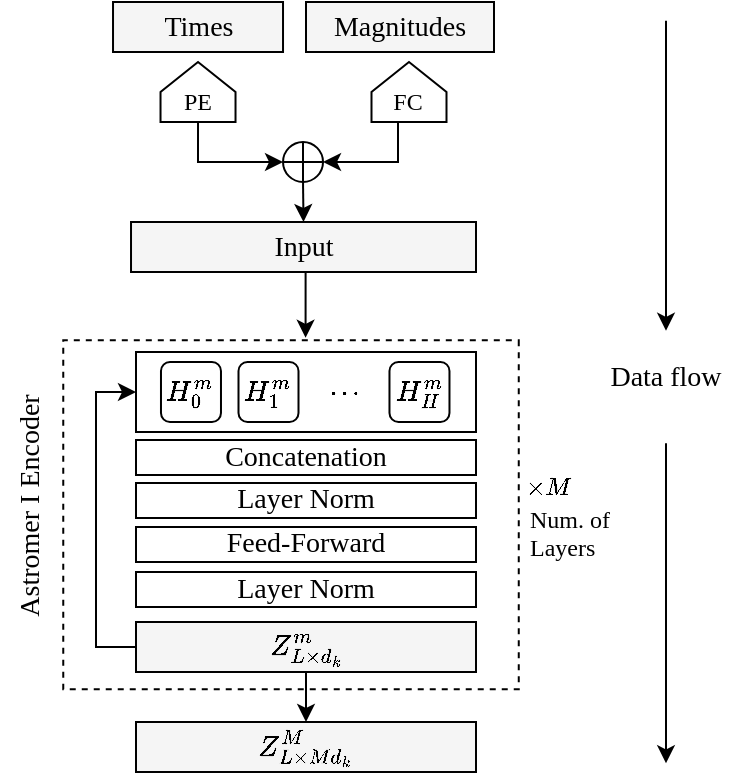 <mxfile version="24.8.0">
  <diagram name="Page-1" id="y4vLvt-76Si4RtkFSOu0">
    <mxGraphModel dx="2286" dy="1814" grid="1" gridSize="10" guides="1" tooltips="1" connect="1" arrows="1" fold="1" page="1" pageScale="1" pageWidth="850" pageHeight="1100" math="1" shadow="0">
      <root>
        <mxCell id="0" />
        <mxCell id="1" parent="0" />
        <mxCell id="vqOgAc8kH5C6fIGknMar-2" value="" style="rounded=0;whiteSpace=wrap;html=1;fillColor=none;dashed=1;rotation=90;" vertex="1" parent="1">
          <mxGeometry x="165.26" y="362.5" width="174.49" height="227.75" as="geometry" />
        </mxCell>
        <mxCell id="vqOgAc8kH5C6fIGknMar-3" value="" style="rounded=0;whiteSpace=wrap;html=1;rotation=90;" vertex="1" parent="1">
          <mxGeometry x="240" y="330" width="40" height="170" as="geometry" />
        </mxCell>
        <mxCell id="vqOgAc8kH5C6fIGknMar-4" value="$$H^m_0$$" style="rounded=1;whiteSpace=wrap;html=1;" vertex="1" parent="1">
          <mxGeometry x="187.49" y="400" width="30" height="30" as="geometry" />
        </mxCell>
        <mxCell id="vqOgAc8kH5C6fIGknMar-5" value="$$H^m_1$$" style="rounded=1;whiteSpace=wrap;html=1;" vertex="1" parent="1">
          <mxGeometry x="226.25" y="400" width="30" height="30" as="geometry" />
        </mxCell>
        <mxCell id="vqOgAc8kH5C6fIGknMar-6" value="$$H^m_H$$" style="rounded=1;whiteSpace=wrap;html=1;" vertex="1" parent="1">
          <mxGeometry x="301.74" y="400" width="30" height="30" as="geometry" />
        </mxCell>
        <mxCell id="vqOgAc8kH5C6fIGknMar-7" value="&lt;font style=&quot;font-size: 14px;&quot; face=&quot;Garamond&quot;&gt;Layer Norm&lt;/font&gt;" style="rounded=0;whiteSpace=wrap;html=1;rotation=0;" vertex="1" parent="1">
          <mxGeometry x="175" y="460.5" width="170" height="17.5" as="geometry" />
        </mxCell>
        <mxCell id="vqOgAc8kH5C6fIGknMar-8" value="&lt;font style=&quot;font-size: 14px;&quot; face=&quot;Garamond&quot;&gt;Astromer I Encoder&lt;/font&gt;" style="text;html=1;strokeColor=none;fillColor=none;align=center;verticalAlign=middle;whiteSpace=wrap;rounded=0;rotation=-90;" vertex="1" parent="1">
          <mxGeometry x="7.49" y="456.5" width="229.5" height="30" as="geometry" />
        </mxCell>
        <mxCell id="vqOgAc8kH5C6fIGknMar-9" value="&lt;font face=&quot;Garamond&quot;&gt;&lt;span style=&quot;font-size: 14px;&quot;&gt;Feed-Forward&lt;/span&gt;&lt;/font&gt;" style="rounded=0;whiteSpace=wrap;html=1;rotation=0;" vertex="1" parent="1">
          <mxGeometry x="175" y="482.5" width="170" height="17.5" as="geometry" />
        </mxCell>
        <mxCell id="vqOgAc8kH5C6fIGknMar-10" value="&lt;font style=&quot;font-size: 14px;&quot; face=&quot;Garamond&quot;&gt;Layer Norm&lt;/font&gt;" style="rounded=0;whiteSpace=wrap;html=1;rotation=0;" vertex="1" parent="1">
          <mxGeometry x="175" y="505" width="170" height="17.5" as="geometry" />
        </mxCell>
        <mxCell id="vqOgAc8kH5C6fIGknMar-11" value="&lt;font style=&quot;font-size: 14px;&quot; face=&quot;Garamond&quot;&gt;Concatenation&lt;/font&gt;" style="rounded=0;whiteSpace=wrap;html=1;rotation=0;" vertex="1" parent="1">
          <mxGeometry x="175" y="439" width="170" height="17.5" as="geometry" />
        </mxCell>
        <mxCell id="vqOgAc8kH5C6fIGknMar-12" value="" style="endArrow=classic;html=1;rounded=0;" edge="1" parent="1">
          <mxGeometry width="50" height="50" relative="1" as="geometry">
            <mxPoint x="440" y="229.38" as="sourcePoint" />
            <mxPoint x="440" y="384.38" as="targetPoint" />
          </mxGeometry>
        </mxCell>
        <mxCell id="vqOgAc8kH5C6fIGknMar-13" value="&lt;font style=&quot;font-size: 14px;&quot; face=&quot;Garamond&quot;&gt;Data flow&lt;/font&gt;" style="text;html=1;strokeColor=none;fillColor=none;align=center;verticalAlign=middle;whiteSpace=wrap;rounded=0;fontSize=14;" vertex="1" parent="1">
          <mxGeometry x="410" y="391.88" width="60" height="30" as="geometry" />
        </mxCell>
        <mxCell id="vqOgAc8kH5C6fIGknMar-14" value="" style="endArrow=classic;html=1;rounded=0;" edge="1" parent="1">
          <mxGeometry width="50" height="50" relative="1" as="geometry">
            <mxPoint x="440" y="440.63" as="sourcePoint" />
            <mxPoint x="440" y="600.63" as="targetPoint" />
          </mxGeometry>
        </mxCell>
        <mxCell id="vqOgAc8kH5C6fIGknMar-15" value="&lt;font style=&quot;font-size: 14px;&quot; face=&quot;Garamond&quot;&gt;Times&lt;/font&gt;" style="rounded=0;whiteSpace=wrap;html=1;rotation=0;fillColor=#f5f5f5;fontColor=#000000;strokeColor=#000000;" vertex="1" parent="1">
          <mxGeometry x="163.51" y="220" width="85" height="25" as="geometry" />
        </mxCell>
        <mxCell id="vqOgAc8kH5C6fIGknMar-20" style="edgeStyle=orthogonalEdgeStyle;rounded=0;orthogonalLoop=1;jettySize=auto;html=1;exitX=0.5;exitY=1;exitDx=0;exitDy=0;entryX=0.5;entryY=0;entryDx=0;entryDy=0;" edge="1" parent="1" source="vqOgAc8kH5C6fIGknMar-22" target="vqOgAc8kH5C6fIGknMar-23">
          <mxGeometry relative="1" as="geometry" />
        </mxCell>
        <mxCell id="vqOgAc8kH5C6fIGknMar-21" style="edgeStyle=orthogonalEdgeStyle;rounded=0;orthogonalLoop=1;jettySize=auto;html=1;exitX=0;exitY=0.5;exitDx=0;exitDy=0;entryX=0.5;entryY=1;entryDx=0;entryDy=0;" edge="1" parent="1" source="vqOgAc8kH5C6fIGknMar-22" target="vqOgAc8kH5C6fIGknMar-3">
          <mxGeometry relative="1" as="geometry" />
        </mxCell>
        <mxCell id="vqOgAc8kH5C6fIGknMar-22" value="&lt;div&gt;&lt;font style=&quot;font-size: 14px;&quot; face=&quot;Garamond&quot;&gt;$$Z^{m}_{L\times d_k}$$&lt;/font&gt;&lt;/div&gt;" style="rounded=0;whiteSpace=wrap;html=1;rotation=0;fillColor=#f5f5f5;strokeColor=#000000;fontColor=#000000;" vertex="1" parent="1">
          <mxGeometry x="175" y="530" width="170" height="25" as="geometry" />
        </mxCell>
        <mxCell id="vqOgAc8kH5C6fIGknMar-23" value="&lt;font style=&quot;font-size: 14px;&quot; face=&quot;Garamond&quot;&gt;$$Z^{M}_{L\times M d_k}$$&lt;/font&gt;" style="rounded=0;whiteSpace=wrap;html=1;rotation=0;fillColor=#f5f5f5;strokeColor=#000000;fontColor=#000000;" vertex="1" parent="1">
          <mxGeometry x="175" y="580" width="170" height="25" as="geometry" />
        </mxCell>
        <mxCell id="vqOgAc8kH5C6fIGknMar-24" value="&lt;font style=&quot;font-size: 14px;&quot; face=&quot;Garamond&quot;&gt;Magnitudes&lt;/font&gt;" style="rounded=0;whiteSpace=wrap;html=1;rotation=0;fillColor=#f5f5f5;fontColor=#000000;strokeColor=#000000;" vertex="1" parent="1">
          <mxGeometry x="260" y="220" width="94" height="25" as="geometry" />
        </mxCell>
        <mxCell id="vqOgAc8kH5C6fIGknMar-26" value="" style="shape=loopLimit;whiteSpace=wrap;html=1;rotation=0;" vertex="1" parent="1">
          <mxGeometry x="187.26" y="250" width="37.5" height="30" as="geometry" />
        </mxCell>
        <mxCell id="vqOgAc8kH5C6fIGknMar-27" style="edgeStyle=orthogonalEdgeStyle;rounded=0;orthogonalLoop=1;jettySize=auto;html=1;exitX=0.5;exitY=1;exitDx=0;exitDy=0;entryX=0;entryY=0.5;entryDx=0;entryDy=0;" edge="1" parent="1" source="vqOgAc8kH5C6fIGknMar-28" target="vqOgAc8kH5C6fIGknMar-33">
          <mxGeometry relative="1" as="geometry" />
        </mxCell>
        <mxCell id="vqOgAc8kH5C6fIGknMar-28" value="&lt;font style=&quot;font-size: 12px;&quot; face=&quot;Garamond&quot;&gt;PE&lt;/font&gt;" style="text;html=1;align=center;verticalAlign=middle;whiteSpace=wrap;rounded=0;" vertex="1" parent="1">
          <mxGeometry x="191.01" y="260" width="30" height="20" as="geometry" />
        </mxCell>
        <mxCell id="vqOgAc8kH5C6fIGknMar-29" style="edgeStyle=orthogonalEdgeStyle;rounded=0;orthogonalLoop=1;jettySize=auto;html=1;exitX=0.5;exitY=1;exitDx=0;exitDy=0;entryX=1;entryY=0.5;entryDx=0;entryDy=0;" edge="1" parent="1" source="vqOgAc8kH5C6fIGknMar-31" target="vqOgAc8kH5C6fIGknMar-33">
          <mxGeometry relative="1" as="geometry">
            <Array as="points">
              <mxPoint x="306" y="300" />
            </Array>
          </mxGeometry>
        </mxCell>
        <mxCell id="vqOgAc8kH5C6fIGknMar-30" value="" style="shape=loopLimit;whiteSpace=wrap;html=1;rotation=0;" vertex="1" parent="1">
          <mxGeometry x="292.75" y="250" width="37.5" height="30" as="geometry" />
        </mxCell>
        <mxCell id="vqOgAc8kH5C6fIGknMar-31" value="&lt;font face=&quot;Garamond&quot;&gt;FC&lt;/font&gt;" style="text;html=1;align=center;verticalAlign=middle;whiteSpace=wrap;rounded=0;" vertex="1" parent="1">
          <mxGeometry x="296.47" y="260" width="30" height="20" as="geometry" />
        </mxCell>
        <mxCell id="vqOgAc8kH5C6fIGknMar-32" style="edgeStyle=orthogonalEdgeStyle;rounded=0;orthogonalLoop=1;jettySize=auto;html=1;exitX=0.5;exitY=1;exitDx=0;exitDy=0;entryX=0.5;entryY=0;entryDx=0;entryDy=0;" edge="1" parent="1" source="vqOgAc8kH5C6fIGknMar-33" target="vqOgAc8kH5C6fIGknMar-34">
          <mxGeometry relative="1" as="geometry" />
        </mxCell>
        <mxCell id="vqOgAc8kH5C6fIGknMar-33" value="" style="shape=orEllipse;perimeter=ellipsePerimeter;whiteSpace=wrap;html=1;backgroundOutline=1;" vertex="1" parent="1">
          <mxGeometry x="248.51" y="290" width="20" height="20" as="geometry" />
        </mxCell>
        <mxCell id="vqOgAc8kH5C6fIGknMar-34" value="&lt;font style=&quot;font-size: 14px;&quot; face=&quot;Garamond&quot;&gt;Input&lt;/font&gt;" style="rounded=0;whiteSpace=wrap;html=1;rotation=0;fillColor=#f5f5f5;fontColor=#000000;strokeColor=#000000;" vertex="1" parent="1">
          <mxGeometry x="172.51" y="330" width="172.49" height="25" as="geometry" />
        </mxCell>
        <mxCell id="vqOgAc8kH5C6fIGknMar-35" value="&lt;div align=&quot;left&quot;&gt;&lt;font face=&quot;Garamond&quot;&gt;$$\times M$$ &lt;br&gt;&lt;/font&gt;&lt;/div&gt;" style="text;html=1;align=center;verticalAlign=middle;whiteSpace=wrap;rounded=0;" vertex="1" parent="1">
          <mxGeometry x="344.23" y="432.5" width="75.06" height="73.5" as="geometry" />
        </mxCell>
        <mxCell id="vqOgAc8kH5C6fIGknMar-36" value="&lt;div&gt;&lt;font face=&quot;Garamond&quot;&gt;$$\cdots$$&lt;/font&gt;&lt;/div&gt;" style="text;html=1;align=center;verticalAlign=middle;whiteSpace=wrap;rounded=0;" vertex="1" parent="1">
          <mxGeometry x="248.51" y="400" width="60" height="30" as="geometry" />
        </mxCell>
        <mxCell id="vqOgAc8kH5C6fIGknMar-37" style="edgeStyle=orthogonalEdgeStyle;rounded=0;orthogonalLoop=1;jettySize=auto;html=1;exitX=0.5;exitY=1;exitDx=0;exitDy=0;entryX=-0.007;entryY=0.468;entryDx=0;entryDy=0;entryPerimeter=0;" edge="1" parent="1" source="vqOgAc8kH5C6fIGknMar-34" target="vqOgAc8kH5C6fIGknMar-2">
          <mxGeometry relative="1" as="geometry" />
        </mxCell>
        <mxCell id="vqOgAc8kH5C6fIGknMar-38" value="&lt;div align=&quot;left&quot;&gt;&lt;font face=&quot;Garamond&quot;&gt;Num. of&amp;nbsp;&lt;/font&gt;&lt;/div&gt;&lt;div align=&quot;left&quot;&gt;&lt;font face=&quot;Garamond&quot;&gt;Layers&lt;/font&gt;&lt;/div&gt;" style="text;whiteSpace=wrap;html=1;" vertex="1" parent="1">
          <mxGeometry x="370" y="464.5" width="90" height="60" as="geometry" />
        </mxCell>
      </root>
    </mxGraphModel>
  </diagram>
</mxfile>
